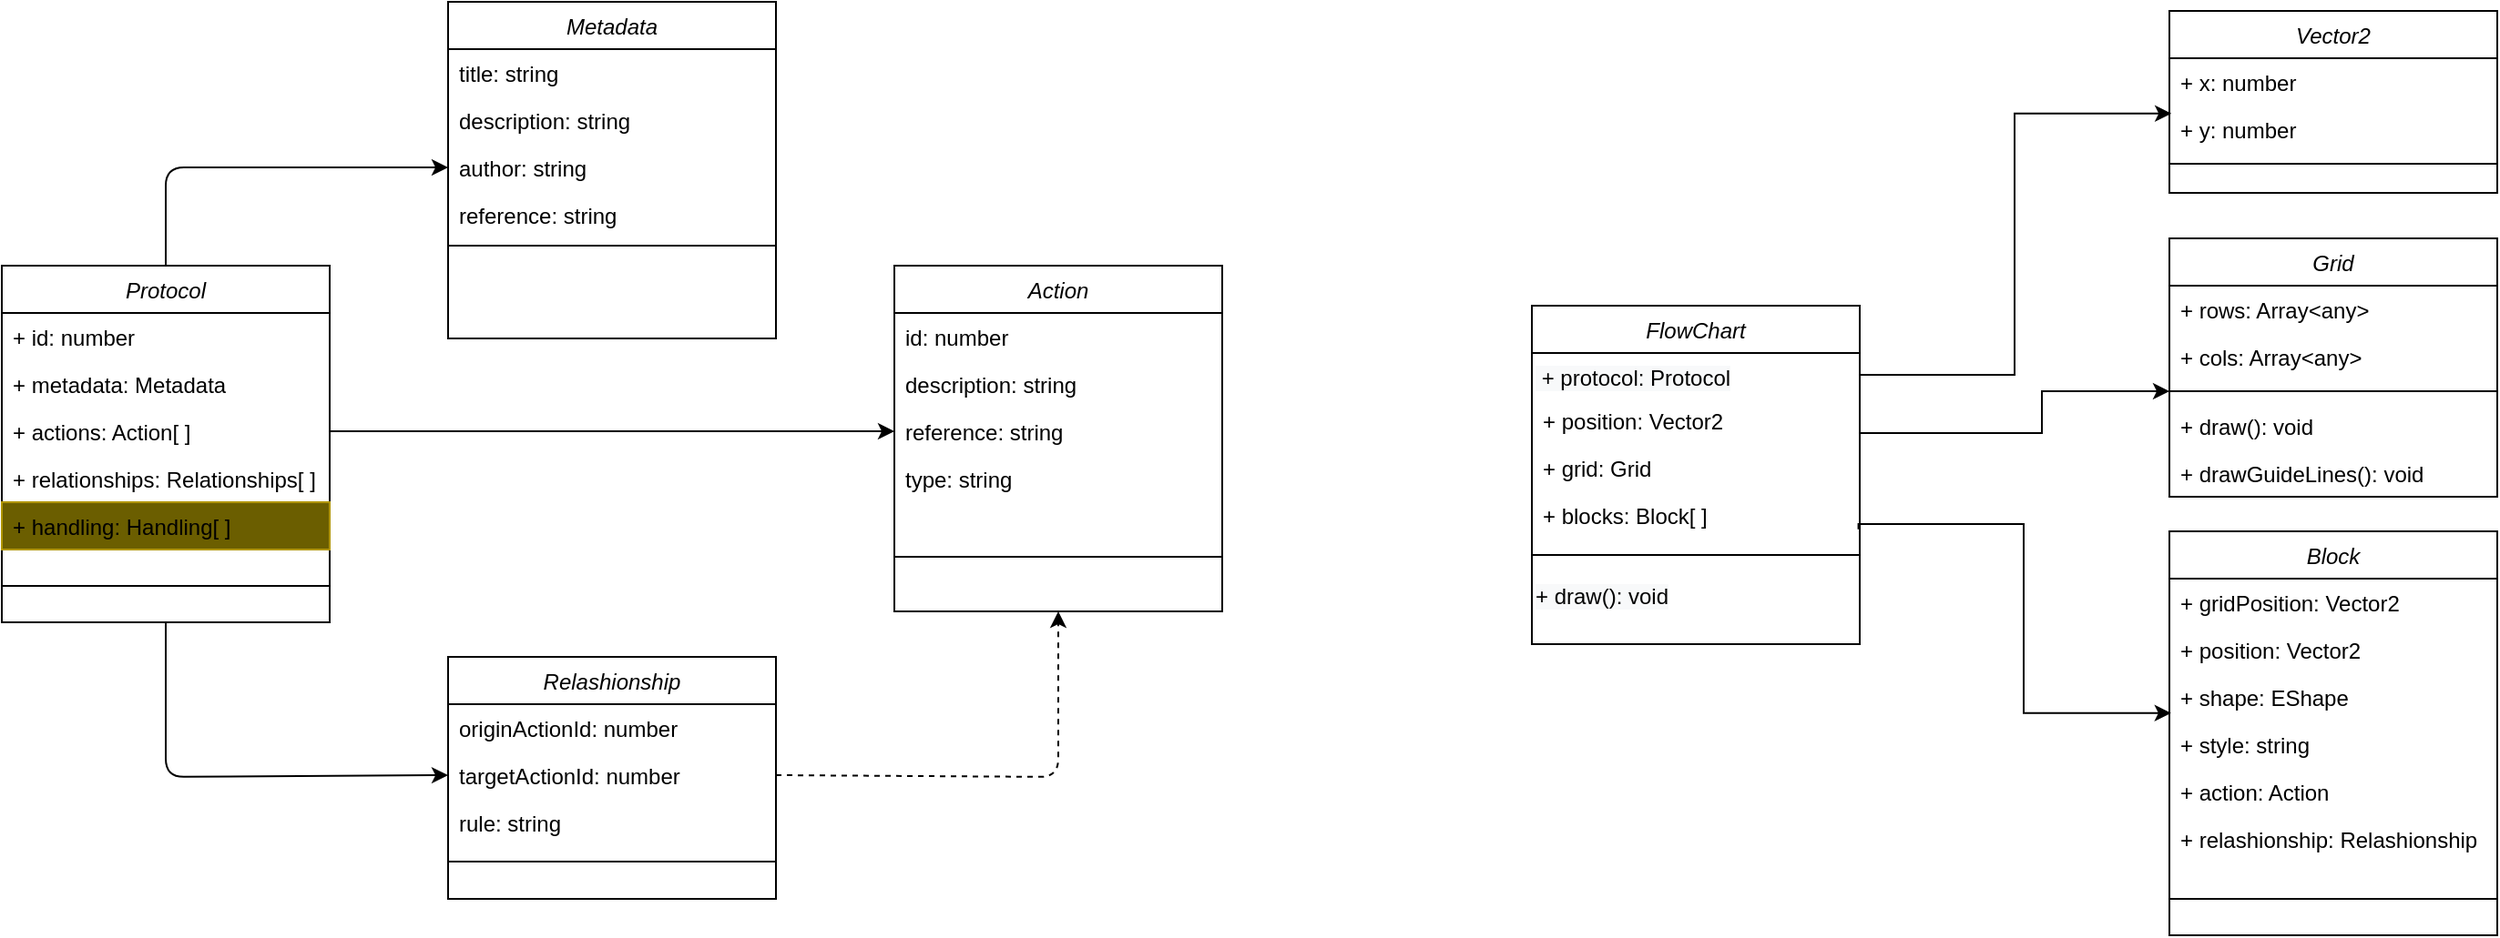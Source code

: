 <mxfile>
    <diagram id="C5RBs43oDa-KdzZeNtuy" name="Page-1">
        <mxGraphModel dx="746" dy="541" grid="0" gridSize="10" guides="1" tooltips="1" connect="1" arrows="1" fold="1" page="0" pageScale="1" pageWidth="827" pageHeight="1169" math="0" shadow="0">
            <root>
                <mxCell id="WIyWlLk6GJQsqaUBKTNV-0"/>
                <mxCell id="WIyWlLk6GJQsqaUBKTNV-1" parent="WIyWlLk6GJQsqaUBKTNV-0"/>
                <mxCell id="3" style="edgeStyle=none;html=1;entryX=0;entryY=0.5;entryDx=0;entryDy=0;" edge="1" parent="WIyWlLk6GJQsqaUBKTNV-1" source="Ebe4vhPDSQd31il7mU8_-0" target="Ebe4vhPDSQd31il7mU8_-38">
                    <mxGeometry relative="1" as="geometry">
                        <Array as="points">
                            <mxPoint x="190" y="471"/>
                        </Array>
                    </mxGeometry>
                </mxCell>
                <mxCell id="4" style="edgeStyle=none;html=1;entryX=0;entryY=0.5;entryDx=0;entryDy=0;" edge="1" parent="WIyWlLk6GJQsqaUBKTNV-1" source="Ebe4vhPDSQd31il7mU8_-0" target="Ebe4vhPDSQd31il7mU8_-12">
                    <mxGeometry relative="1" as="geometry">
                        <Array as="points">
                            <mxPoint x="190" y="136"/>
                        </Array>
                    </mxGeometry>
                </mxCell>
                <mxCell id="Ebe4vhPDSQd31il7mU8_-0" value="Protocol" style="swimlane;fontStyle=2;align=center;verticalAlign=top;childLayout=stackLayout;horizontal=1;startSize=26;horizontalStack=0;resizeParent=1;resizeLast=0;collapsible=1;marginBottom=0;rounded=0;shadow=0;strokeWidth=1;" parent="WIyWlLk6GJQsqaUBKTNV-1" vertex="1">
                    <mxGeometry x="100" y="190" width="180" height="196" as="geometry">
                        <mxRectangle x="230" y="140" width="160" height="26" as="alternateBounds"/>
                    </mxGeometry>
                </mxCell>
                <mxCell id="1" value="+ id: number" style="text;align=left;verticalAlign=top;spacingLeft=4;spacingRight=4;overflow=hidden;rotatable=0;points=[[0,0.5],[1,0.5]];portConstraint=eastwest;rounded=0;shadow=0;html=0;" vertex="1" parent="Ebe4vhPDSQd31il7mU8_-0">
                    <mxGeometry y="26" width="180" height="26" as="geometry"/>
                </mxCell>
                <mxCell id="Ebe4vhPDSQd31il7mU8_-8" value="+ metadata: Metadata" style="text;align=left;verticalAlign=top;spacingLeft=4;spacingRight=4;overflow=hidden;rotatable=0;points=[[0,0.5],[1,0.5]];portConstraint=eastwest;rounded=0;shadow=0;html=0;" parent="Ebe4vhPDSQd31il7mU8_-0" vertex="1">
                    <mxGeometry y="52" width="180" height="26" as="geometry"/>
                </mxCell>
                <mxCell id="Ebe4vhPDSQd31il7mU8_-14" value="+ actions: Action[ ]" style="text;align=left;verticalAlign=top;spacingLeft=4;spacingRight=4;overflow=hidden;rotatable=0;points=[[0,0.5],[1,0.5]];portConstraint=eastwest;rounded=0;shadow=0;html=0;" parent="Ebe4vhPDSQd31il7mU8_-0" vertex="1">
                    <mxGeometry y="78" width="180" height="26" as="geometry"/>
                </mxCell>
                <mxCell id="Ebe4vhPDSQd31il7mU8_-33" value="+ relationships: Relationships[ ]" style="text;align=left;verticalAlign=top;spacingLeft=4;spacingRight=4;overflow=hidden;rotatable=0;points=[[0,0.5],[1,0.5]];portConstraint=eastwest;rounded=0;shadow=0;html=0;" parent="Ebe4vhPDSQd31il7mU8_-0" vertex="1">
                    <mxGeometry y="104" width="180" height="26" as="geometry"/>
                </mxCell>
                <mxCell id="Ebe4vhPDSQd31il7mU8_-28" value="+ handling: Handling[ ]" style="text;align=left;verticalAlign=top;spacingLeft=4;spacingRight=4;overflow=hidden;rotatable=0;points=[[0,0.5],[1,0.5]];portConstraint=eastwest;rounded=0;shadow=0;html=0;fillColor=#6B5E00;fontColor=#000000;strokeColor=#B09500;" parent="Ebe4vhPDSQd31il7mU8_-0" vertex="1">
                    <mxGeometry y="130" width="180" height="26" as="geometry"/>
                </mxCell>
                <mxCell id="Ebe4vhPDSQd31il7mU8_-4" value="" style="line;html=1;strokeWidth=1;align=left;verticalAlign=middle;spacingTop=-1;spacingLeft=3;spacingRight=3;rotatable=0;labelPosition=right;points=[];portConstraint=eastwest;" parent="Ebe4vhPDSQd31il7mU8_-0" vertex="1">
                    <mxGeometry y="156" width="180" height="40" as="geometry"/>
                </mxCell>
                <mxCell id="Ebe4vhPDSQd31il7mU8_-15" value="Metadata" style="swimlane;fontStyle=2;align=center;verticalAlign=top;childLayout=stackLayout;horizontal=1;startSize=26;horizontalStack=0;resizeParent=1;resizeLast=0;collapsible=1;marginBottom=0;rounded=0;shadow=0;strokeWidth=1;" parent="WIyWlLk6GJQsqaUBKTNV-1" vertex="1">
                    <mxGeometry x="345" y="45" width="180" height="185" as="geometry">
                        <mxRectangle x="230" y="140" width="160" height="26" as="alternateBounds"/>
                    </mxGeometry>
                </mxCell>
                <mxCell id="Ebe4vhPDSQd31il7mU8_-10" value="title: string" style="text;align=left;verticalAlign=top;spacingLeft=4;spacingRight=4;overflow=hidden;rotatable=0;points=[[0,0.5],[1,0.5]];portConstraint=eastwest;rounded=0;shadow=0;html=0;" parent="Ebe4vhPDSQd31il7mU8_-15" vertex="1">
                    <mxGeometry y="26" width="180" height="26" as="geometry"/>
                </mxCell>
                <mxCell id="Ebe4vhPDSQd31il7mU8_-11" value="description: string" style="text;align=left;verticalAlign=top;spacingLeft=4;spacingRight=4;overflow=hidden;rotatable=0;points=[[0,0.5],[1,0.5]];portConstraint=eastwest;rounded=0;shadow=0;html=0;" parent="Ebe4vhPDSQd31il7mU8_-15" vertex="1">
                    <mxGeometry y="52" width="180" height="26" as="geometry"/>
                </mxCell>
                <mxCell id="Ebe4vhPDSQd31il7mU8_-12" value="author: string" style="text;align=left;verticalAlign=top;spacingLeft=4;spacingRight=4;overflow=hidden;rotatable=0;points=[[0,0.5],[1,0.5]];portConstraint=eastwest;rounded=0;shadow=0;html=0;" parent="Ebe4vhPDSQd31il7mU8_-15" vertex="1">
                    <mxGeometry y="78" width="180" height="26" as="geometry"/>
                </mxCell>
                <mxCell id="Ebe4vhPDSQd31il7mU8_-13" value="reference: string" style="text;align=left;verticalAlign=top;spacingLeft=4;spacingRight=4;overflow=hidden;rotatable=0;points=[[0,0.5],[1,0.5]];portConstraint=eastwest;rounded=0;shadow=0;html=0;" parent="Ebe4vhPDSQd31il7mU8_-15" vertex="1">
                    <mxGeometry y="104" width="180" height="26" as="geometry"/>
                </mxCell>
                <mxCell id="Ebe4vhPDSQd31il7mU8_-18" value="" style="line;html=1;strokeWidth=1;align=left;verticalAlign=middle;spacingTop=-1;spacingLeft=3;spacingRight=3;rotatable=0;labelPosition=right;points=[];portConstraint=eastwest;" parent="Ebe4vhPDSQd31il7mU8_-15" vertex="1">
                    <mxGeometry y="130" width="180" height="8" as="geometry"/>
                </mxCell>
                <mxCell id="Ebe4vhPDSQd31il7mU8_-23" value="Action" style="swimlane;fontStyle=2;align=center;verticalAlign=top;childLayout=stackLayout;horizontal=1;startSize=26;horizontalStack=0;resizeParent=1;resizeLast=0;collapsible=1;marginBottom=0;rounded=0;shadow=0;strokeWidth=1;" parent="WIyWlLk6GJQsqaUBKTNV-1" vertex="1">
                    <mxGeometry x="590" y="190" width="180" height="190" as="geometry">
                        <mxRectangle x="230" y="140" width="160" height="26" as="alternateBounds"/>
                    </mxGeometry>
                </mxCell>
                <mxCell id="Ebe4vhPDSQd31il7mU8_-24" value="id: number" style="text;align=left;verticalAlign=top;spacingLeft=4;spacingRight=4;overflow=hidden;rotatable=0;points=[[0,0.5],[1,0.5]];portConstraint=eastwest;rounded=0;shadow=0;html=0;" parent="Ebe4vhPDSQd31il7mU8_-23" vertex="1">
                    <mxGeometry y="26" width="180" height="26" as="geometry"/>
                </mxCell>
                <mxCell id="Ebe4vhPDSQd31il7mU8_-25" value="description: string" style="text;align=left;verticalAlign=top;spacingLeft=4;spacingRight=4;overflow=hidden;rotatable=0;points=[[0,0.5],[1,0.5]];portConstraint=eastwest;rounded=0;shadow=0;html=0;" parent="Ebe4vhPDSQd31il7mU8_-23" vertex="1">
                    <mxGeometry y="52" width="180" height="26" as="geometry"/>
                </mxCell>
                <mxCell id="Ebe4vhPDSQd31il7mU8_-30" value="reference: string" style="text;align=left;verticalAlign=top;spacingLeft=4;spacingRight=4;overflow=hidden;rotatable=0;points=[[0,0.5],[1,0.5]];portConstraint=eastwest;rounded=0;shadow=0;html=0;" parent="Ebe4vhPDSQd31il7mU8_-23" vertex="1">
                    <mxGeometry y="78" width="180" height="26" as="geometry"/>
                </mxCell>
                <mxCell id="Ebe4vhPDSQd31il7mU8_-31" value="type: string" style="text;align=left;verticalAlign=top;spacingLeft=4;spacingRight=4;overflow=hidden;rotatable=0;points=[[0,0.5],[1,0.5]];portConstraint=eastwest;rounded=0;shadow=0;html=0;" parent="Ebe4vhPDSQd31il7mU8_-23" vertex="1">
                    <mxGeometry y="104" width="180" height="26" as="geometry"/>
                </mxCell>
                <mxCell id="Ebe4vhPDSQd31il7mU8_-26" value="" style="line;html=1;strokeWidth=1;align=left;verticalAlign=middle;spacingTop=-1;spacingLeft=3;spacingRight=3;rotatable=0;labelPosition=right;points=[];portConstraint=eastwest;" parent="Ebe4vhPDSQd31il7mU8_-23" vertex="1">
                    <mxGeometry y="130" width="180" height="60" as="geometry"/>
                </mxCell>
                <mxCell id="Ebe4vhPDSQd31il7mU8_-36" value="Relashionship" style="swimlane;fontStyle=2;align=center;verticalAlign=top;childLayout=stackLayout;horizontal=1;startSize=26;horizontalStack=0;resizeParent=1;resizeLast=0;collapsible=1;marginBottom=0;rounded=0;shadow=0;strokeWidth=1;" parent="WIyWlLk6GJQsqaUBKTNV-1" vertex="1">
                    <mxGeometry x="345" y="405" width="180" height="133" as="geometry">
                        <mxRectangle x="230" y="140" width="160" height="26" as="alternateBounds"/>
                    </mxGeometry>
                </mxCell>
                <mxCell id="2" value="originActionId: number" style="text;align=left;verticalAlign=top;spacingLeft=4;spacingRight=4;overflow=hidden;rotatable=0;points=[[0,0.5],[1,0.5]];portConstraint=eastwest;rounded=0;shadow=0;html=0;" vertex="1" parent="Ebe4vhPDSQd31il7mU8_-36">
                    <mxGeometry y="26" width="180" height="26" as="geometry"/>
                </mxCell>
                <mxCell id="Ebe4vhPDSQd31il7mU8_-38" value="targetActionId: number" style="text;align=left;verticalAlign=top;spacingLeft=4;spacingRight=4;overflow=hidden;rotatable=0;points=[[0,0.5],[1,0.5]];portConstraint=eastwest;rounded=0;shadow=0;html=0;" parent="Ebe4vhPDSQd31il7mU8_-36" vertex="1">
                    <mxGeometry y="52" width="180" height="26" as="geometry"/>
                </mxCell>
                <mxCell id="Ebe4vhPDSQd31il7mU8_-39" value="rule: string" style="text;align=left;verticalAlign=top;spacingLeft=4;spacingRight=4;overflow=hidden;rotatable=0;points=[[0,0.5],[1,0.5]];portConstraint=eastwest;rounded=0;shadow=0;html=0;" parent="Ebe4vhPDSQd31il7mU8_-36" vertex="1">
                    <mxGeometry y="78" width="180" height="26" as="geometry"/>
                </mxCell>
                <mxCell id="Ebe4vhPDSQd31il7mU8_-42" value="" style="line;html=1;strokeWidth=1;align=left;verticalAlign=middle;spacingTop=-1;spacingLeft=3;spacingRight=3;rotatable=0;labelPosition=right;points=[];portConstraint=eastwest;" parent="Ebe4vhPDSQd31il7mU8_-36" vertex="1">
                    <mxGeometry y="104" width="180" height="17" as="geometry"/>
                </mxCell>
                <mxCell id="Ebe4vhPDSQd31il7mU8_-59" style="edgeStyle=orthogonalEdgeStyle;rounded=0;orthogonalLoop=1;jettySize=auto;html=1;fontColor=#990000;endArrow=classic;endFill=1;" parent="WIyWlLk6GJQsqaUBKTNV-1" source="Ebe4vhPDSQd31il7mU8_-45" target="Ebe4vhPDSQd31il7mU8_-56" edge="1">
                    <mxGeometry relative="1" as="geometry">
                        <Array as="points">
                            <mxPoint x="1220" y="282"/>
                            <mxPoint x="1220" y="259"/>
                        </Array>
                    </mxGeometry>
                </mxCell>
                <mxCell id="Ebe4vhPDSQd31il7mU8_-69" style="edgeStyle=orthogonalEdgeStyle;rounded=0;orthogonalLoop=1;jettySize=auto;html=1;fontColor=#990000;endArrow=classic;endFill=1;exitX=1;exitY=0.5;exitDx=0;exitDy=0;entryX=0.006;entryY=0.168;entryDx=0;entryDy=0;entryPerimeter=0;" parent="WIyWlLk6GJQsqaUBKTNV-1" source="Ebe4vhPDSQd31il7mU8_-61" target="Ebe4vhPDSQd31il7mU8_-65" edge="1">
                    <mxGeometry relative="1" as="geometry"/>
                </mxCell>
                <mxCell id="Ebe4vhPDSQd31il7mU8_-79" style="edgeStyle=orthogonalEdgeStyle;rounded=0;orthogonalLoop=1;jettySize=auto;html=1;entryX=0.005;entryY=0.842;entryDx=0;entryDy=0;entryPerimeter=0;fontColor=#990000;endArrow=classic;endFill=1;exitX=0.996;exitY=0.802;exitDx=0;exitDy=0;exitPerimeter=0;" parent="WIyWlLk6GJQsqaUBKTNV-1" source="Ebe4vhPDSQd31il7mU8_-47" target="Ebe4vhPDSQd31il7mU8_-76" edge="1">
                    <mxGeometry relative="1" as="geometry">
                        <Array as="points">
                            <mxPoint x="1119" y="332"/>
                            <mxPoint x="1210" y="332"/>
                            <mxPoint x="1210" y="436"/>
                        </Array>
                    </mxGeometry>
                </mxCell>
                <mxCell id="Ebe4vhPDSQd31il7mU8_-45" value="FlowChart" style="swimlane;fontStyle=2;align=center;verticalAlign=top;childLayout=stackLayout;horizontal=1;startSize=26;horizontalStack=0;resizeParent=1;resizeLast=0;collapsible=1;marginBottom=0;rounded=0;shadow=0;strokeWidth=1;" parent="WIyWlLk6GJQsqaUBKTNV-1" vertex="1">
                    <mxGeometry x="940" y="212" width="180" height="186" as="geometry">
                        <mxRectangle x="230" y="140" width="160" height="26" as="alternateBounds"/>
                    </mxGeometry>
                </mxCell>
                <mxCell id="Ebe4vhPDSQd31il7mU8_-61" value="&lt;span style=&quot;color: rgb(0, 0, 0); font-family: Helvetica; font-size: 12px; font-style: normal; font-variant-ligatures: normal; font-variant-caps: normal; font-weight: 400; letter-spacing: normal; orphans: 2; text-align: left; text-indent: 0px; text-transform: none; widows: 2; word-spacing: 0px; -webkit-text-stroke-width: 0px; background-color: rgb(248, 249, 250); text-decoration-thickness: initial; text-decoration-style: initial; text-decoration-color: initial; float: none; display: inline !important;&quot;&gt;&amp;nbsp;+ protocol: Protocol&lt;/span&gt;" style="text;whiteSpace=wrap;html=1;" parent="Ebe4vhPDSQd31il7mU8_-45" vertex="1">
                    <mxGeometry y="26" width="180" height="24" as="geometry"/>
                </mxCell>
                <mxCell id="Ebe4vhPDSQd31il7mU8_-60" value="+ position: Vector2" style="text;align=left;verticalAlign=top;spacingLeft=4;spacingRight=4;overflow=hidden;rotatable=0;points=[[0,0.5],[1,0.5]];portConstraint=eastwest;rounded=0;shadow=0;html=0;" parent="Ebe4vhPDSQd31il7mU8_-45" vertex="1">
                    <mxGeometry y="50" width="180" height="26" as="geometry"/>
                </mxCell>
                <mxCell id="Ebe4vhPDSQd31il7mU8_-46" value="+ grid: Grid" style="text;align=left;verticalAlign=top;spacingLeft=4;spacingRight=4;overflow=hidden;rotatable=0;points=[[0,0.5],[1,0.5]];portConstraint=eastwest;rounded=0;shadow=0;html=0;" parent="Ebe4vhPDSQd31il7mU8_-45" vertex="1">
                    <mxGeometry y="76" width="180" height="26" as="geometry"/>
                </mxCell>
                <mxCell id="Ebe4vhPDSQd31il7mU8_-47" value="+ blocks: Block[ ]" style="text;align=left;verticalAlign=top;spacingLeft=4;spacingRight=4;overflow=hidden;rotatable=0;points=[[0,0.5],[1,0.5]];portConstraint=eastwest;rounded=0;shadow=0;html=0;" parent="Ebe4vhPDSQd31il7mU8_-45" vertex="1">
                    <mxGeometry y="102" width="180" height="26" as="geometry"/>
                </mxCell>
                <mxCell id="Ebe4vhPDSQd31il7mU8_-50" value="" style="line;html=1;strokeWidth=1;align=left;verticalAlign=middle;spacingTop=-1;spacingLeft=3;spacingRight=3;rotatable=0;labelPosition=right;points=[];portConstraint=eastwest;" parent="Ebe4vhPDSQd31il7mU8_-45" vertex="1">
                    <mxGeometry y="128" width="180" height="18" as="geometry"/>
                </mxCell>
                <mxCell id="Ebe4vhPDSQd31il7mU8_-62" value="&lt;span style=&quot;color: rgb(0, 0, 0); font-family: Helvetica; font-size: 12px; font-style: normal; font-variant-ligatures: normal; font-variant-caps: normal; font-weight: 400; letter-spacing: normal; orphans: 2; text-align: left; text-indent: 0px; text-transform: none; widows: 2; word-spacing: 0px; -webkit-text-stroke-width: 0px; background-color: rgb(248, 249, 250); text-decoration-thickness: initial; text-decoration-style: initial; text-decoration-color: initial; float: none; display: inline !important;&quot;&gt;+ draw(): void&lt;/span&gt;" style="text;whiteSpace=wrap;html=1;fontColor=#990000;" parent="Ebe4vhPDSQd31il7mU8_-45" vertex="1">
                    <mxGeometry y="146" width="180" height="24" as="geometry"/>
                </mxCell>
                <mxCell id="Ebe4vhPDSQd31il7mU8_-52" value="Grid" style="swimlane;fontStyle=2;align=center;verticalAlign=top;childLayout=stackLayout;horizontal=1;startSize=26;horizontalStack=0;resizeParent=1;resizeLast=0;collapsible=1;marginBottom=0;rounded=0;shadow=0;strokeWidth=1;" parent="WIyWlLk6GJQsqaUBKTNV-1" vertex="1">
                    <mxGeometry x="1290" y="175" width="180" height="142" as="geometry">
                        <mxRectangle x="230" y="140" width="160" height="26" as="alternateBounds"/>
                    </mxGeometry>
                </mxCell>
                <mxCell id="Ebe4vhPDSQd31il7mU8_-53" value="+ rows: Array&lt;any&gt;" style="text;align=left;verticalAlign=top;spacingLeft=4;spacingRight=4;overflow=hidden;rotatable=0;points=[[0,0.5],[1,0.5]];portConstraint=eastwest;rounded=0;shadow=0;html=0;" parent="Ebe4vhPDSQd31il7mU8_-52" vertex="1">
                    <mxGeometry y="26" width="180" height="26" as="geometry"/>
                </mxCell>
                <mxCell id="Ebe4vhPDSQd31il7mU8_-54" value="+ cols: Array&lt;any&gt;" style="text;align=left;verticalAlign=top;spacingLeft=4;spacingRight=4;overflow=hidden;rotatable=0;points=[[0,0.5],[1,0.5]];portConstraint=eastwest;rounded=0;shadow=0;html=0;" parent="Ebe4vhPDSQd31il7mU8_-52" vertex="1">
                    <mxGeometry y="52" width="180" height="26" as="geometry"/>
                </mxCell>
                <mxCell id="Ebe4vhPDSQd31il7mU8_-56" value="" style="line;html=1;strokeWidth=1;align=left;verticalAlign=middle;spacingTop=-1;spacingLeft=3;spacingRight=3;rotatable=0;labelPosition=right;points=[];portConstraint=eastwest;" parent="Ebe4vhPDSQd31il7mU8_-52" vertex="1">
                    <mxGeometry y="78" width="180" height="12" as="geometry"/>
                </mxCell>
                <mxCell id="Ebe4vhPDSQd31il7mU8_-58" value="+ draw(): void" style="text;align=left;verticalAlign=top;spacingLeft=4;spacingRight=4;overflow=hidden;rotatable=0;points=[[0,0.5],[1,0.5]];portConstraint=eastwest;rounded=0;shadow=0;html=0;" parent="Ebe4vhPDSQd31il7mU8_-52" vertex="1">
                    <mxGeometry y="90" width="180" height="26" as="geometry"/>
                </mxCell>
                <mxCell id="Ebe4vhPDSQd31il7mU8_-57" value="+ drawGuideLines(): void" style="text;align=left;verticalAlign=top;spacingLeft=4;spacingRight=4;overflow=hidden;rotatable=0;points=[[0,0.5],[1,0.5]];portConstraint=eastwest;rounded=0;shadow=0;html=0;" parent="Ebe4vhPDSQd31il7mU8_-52" vertex="1">
                    <mxGeometry y="116" width="180" height="26" as="geometry"/>
                </mxCell>
                <mxCell id="Ebe4vhPDSQd31il7mU8_-63" value="Vector2" style="swimlane;fontStyle=2;align=center;verticalAlign=top;childLayout=stackLayout;horizontal=1;startSize=26;horizontalStack=0;resizeParent=1;resizeLast=0;collapsible=1;marginBottom=0;rounded=0;shadow=0;strokeWidth=1;" parent="WIyWlLk6GJQsqaUBKTNV-1" vertex="1">
                    <mxGeometry x="1290" y="50" width="180" height="100" as="geometry">
                        <mxRectangle x="230" y="140" width="160" height="26" as="alternateBounds"/>
                    </mxGeometry>
                </mxCell>
                <mxCell id="Ebe4vhPDSQd31il7mU8_-64" value="+ x: number" style="text;align=left;verticalAlign=top;spacingLeft=4;spacingRight=4;overflow=hidden;rotatable=0;points=[[0,0.5],[1,0.5]];portConstraint=eastwest;rounded=0;shadow=0;html=0;" parent="Ebe4vhPDSQd31il7mU8_-63" vertex="1">
                    <mxGeometry y="26" width="180" height="26" as="geometry"/>
                </mxCell>
                <mxCell id="Ebe4vhPDSQd31il7mU8_-65" value="+ y: number" style="text;align=left;verticalAlign=top;spacingLeft=4;spacingRight=4;overflow=hidden;rotatable=0;points=[[0,0.5],[1,0.5]];portConstraint=eastwest;rounded=0;shadow=0;html=0;" parent="Ebe4vhPDSQd31il7mU8_-63" vertex="1">
                    <mxGeometry y="52" width="180" height="26" as="geometry"/>
                </mxCell>
                <mxCell id="Ebe4vhPDSQd31il7mU8_-66" value="" style="line;html=1;strokeWidth=1;align=left;verticalAlign=middle;spacingTop=-1;spacingLeft=3;spacingRight=3;rotatable=0;labelPosition=right;points=[];portConstraint=eastwest;" parent="Ebe4vhPDSQd31il7mU8_-63" vertex="1">
                    <mxGeometry y="78" width="180" height="12" as="geometry"/>
                </mxCell>
                <mxCell id="Ebe4vhPDSQd31il7mU8_-70" value="Block" style="swimlane;fontStyle=2;align=center;verticalAlign=top;childLayout=stackLayout;horizontal=1;startSize=26;horizontalStack=0;resizeParent=1;resizeLast=0;collapsible=1;marginBottom=0;rounded=0;shadow=0;strokeWidth=1;" parent="WIyWlLk6GJQsqaUBKTNV-1" vertex="1">
                    <mxGeometry x="1290" y="336" width="180" height="222" as="geometry">
                        <mxRectangle x="230" y="140" width="160" height="26" as="alternateBounds"/>
                    </mxGeometry>
                </mxCell>
                <mxCell id="Ebe4vhPDSQd31il7mU8_-71" value="+ gridPosition: Vector2" style="text;align=left;verticalAlign=top;spacingLeft=4;spacingRight=4;overflow=hidden;rotatable=0;points=[[0,0.5],[1,0.5]];portConstraint=eastwest;rounded=0;shadow=0;html=0;" parent="Ebe4vhPDSQd31il7mU8_-70" vertex="1">
                    <mxGeometry y="26" width="180" height="26" as="geometry"/>
                </mxCell>
                <mxCell id="Ebe4vhPDSQd31il7mU8_-72" value="+ position: Vector2" style="text;align=left;verticalAlign=top;spacingLeft=4;spacingRight=4;overflow=hidden;rotatable=0;points=[[0,0.5],[1,0.5]];portConstraint=eastwest;rounded=0;shadow=0;html=0;" parent="Ebe4vhPDSQd31il7mU8_-70" vertex="1">
                    <mxGeometry y="52" width="180" height="26" as="geometry"/>
                </mxCell>
                <mxCell id="Ebe4vhPDSQd31il7mU8_-76" value="+ shape: EShape" style="text;align=left;verticalAlign=top;spacingLeft=4;spacingRight=4;overflow=hidden;rotatable=0;points=[[0,0.5],[1,0.5]];portConstraint=eastwest;rounded=0;shadow=0;html=0;" parent="Ebe4vhPDSQd31il7mU8_-70" vertex="1">
                    <mxGeometry y="78" width="180" height="26" as="geometry"/>
                </mxCell>
                <mxCell id="Ebe4vhPDSQd31il7mU8_-77" value="+ style: string" style="text;align=left;verticalAlign=top;spacingLeft=4;spacingRight=4;overflow=hidden;rotatable=0;points=[[0,0.5],[1,0.5]];portConstraint=eastwest;rounded=0;shadow=0;html=0;" parent="Ebe4vhPDSQd31il7mU8_-70" vertex="1">
                    <mxGeometry y="104" width="180" height="26" as="geometry"/>
                </mxCell>
                <mxCell id="Ebe4vhPDSQd31il7mU8_-78" value="+ action: Action" style="text;align=left;verticalAlign=top;spacingLeft=4;spacingRight=4;overflow=hidden;rotatable=0;points=[[0,0.5],[1,0.5]];portConstraint=eastwest;rounded=0;shadow=0;html=0;" parent="Ebe4vhPDSQd31il7mU8_-70" vertex="1">
                    <mxGeometry y="130" width="180" height="26" as="geometry"/>
                </mxCell>
                <mxCell id="Ebe4vhPDSQd31il7mU8_-81" value="+ relashionship: Relashionship" style="text;align=left;verticalAlign=top;spacingLeft=4;spacingRight=4;overflow=hidden;rotatable=0;points=[[0,0.5],[1,0.5]];portConstraint=eastwest;rounded=0;shadow=0;html=0;" parent="Ebe4vhPDSQd31il7mU8_-70" vertex="1">
                    <mxGeometry y="156" width="180" height="26" as="geometry"/>
                </mxCell>
                <mxCell id="Ebe4vhPDSQd31il7mU8_-73" value="" style="line;html=1;strokeWidth=1;align=left;verticalAlign=middle;spacingTop=-1;spacingLeft=3;spacingRight=3;rotatable=0;labelPosition=right;points=[];portConstraint=eastwest;" parent="Ebe4vhPDSQd31il7mU8_-70" vertex="1">
                    <mxGeometry y="182" width="180" height="40" as="geometry"/>
                </mxCell>
                <mxCell id="5" style="edgeStyle=none;html=1;" edge="1" parent="WIyWlLk6GJQsqaUBKTNV-1" source="Ebe4vhPDSQd31il7mU8_-14" target="Ebe4vhPDSQd31il7mU8_-30">
                    <mxGeometry relative="1" as="geometry"/>
                </mxCell>
                <mxCell id="7" style="edgeStyle=none;html=1;entryX=0.5;entryY=1;entryDx=0;entryDy=0;exitX=1;exitY=0.5;exitDx=0;exitDy=0;dashed=1;" edge="1" parent="WIyWlLk6GJQsqaUBKTNV-1" source="Ebe4vhPDSQd31il7mU8_-38" target="Ebe4vhPDSQd31il7mU8_-23">
                    <mxGeometry relative="1" as="geometry">
                        <Array as="points">
                            <mxPoint x="680" y="471"/>
                        </Array>
                    </mxGeometry>
                </mxCell>
            </root>
        </mxGraphModel>
    </diagram>
</mxfile>